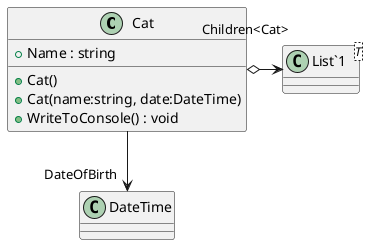 @startuml
class Cat {
    + Name : string
    + Cat()
    + Cat(name:string, date:DateTime)
    + WriteToConsole() : void
}
class "List`1"<T> {
}
Cat --> "DateOfBirth" DateTime
Cat o-> "Children<Cat>" "List`1"
@enduml
